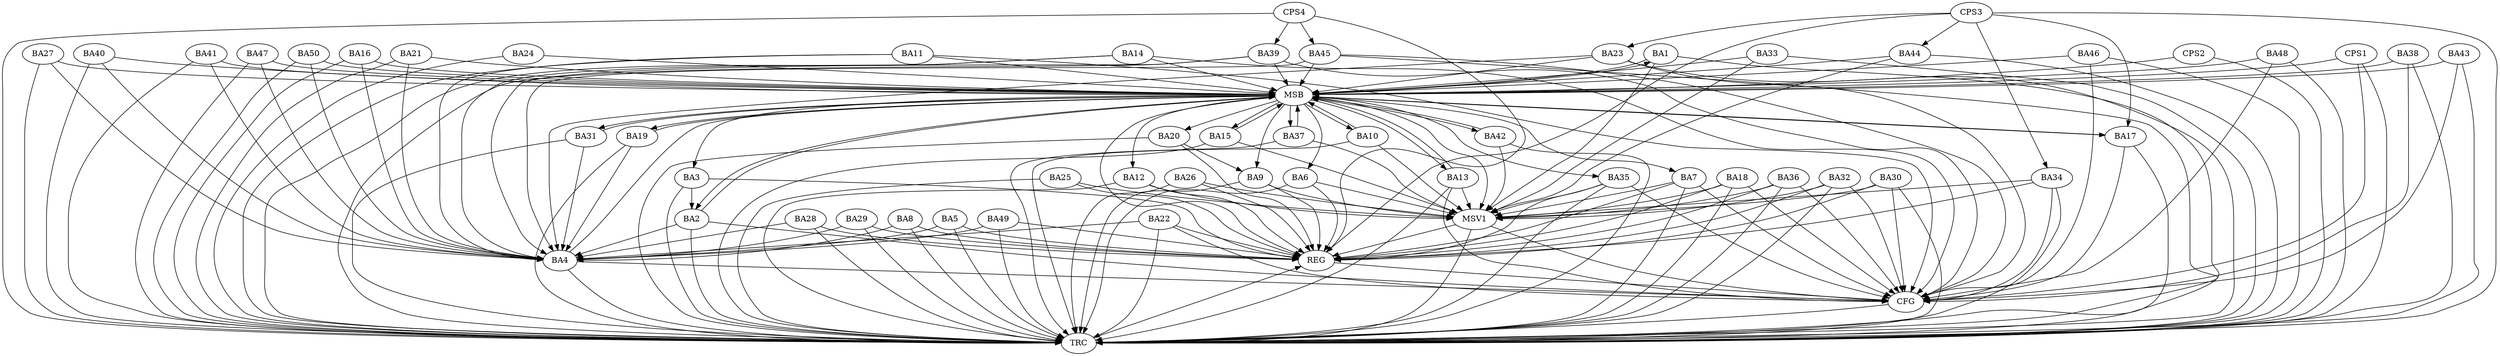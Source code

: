 strict digraph G {
  BA1 [ label="BA1" ];
  BA2 [ label="BA2" ];
  BA3 [ label="BA3" ];
  BA4 [ label="BA4" ];
  BA5 [ label="BA5" ];
  BA6 [ label="BA6" ];
  BA7 [ label="BA7" ];
  BA8 [ label="BA8" ];
  BA9 [ label="BA9" ];
  BA10 [ label="BA10" ];
  BA11 [ label="BA11" ];
  BA12 [ label="BA12" ];
  BA13 [ label="BA13" ];
  BA14 [ label="BA14" ];
  BA15 [ label="BA15" ];
  BA16 [ label="BA16" ];
  BA17 [ label="BA17" ];
  BA18 [ label="BA18" ];
  BA19 [ label="BA19" ];
  BA20 [ label="BA20" ];
  BA21 [ label="BA21" ];
  BA22 [ label="BA22" ];
  BA23 [ label="BA23" ];
  BA24 [ label="BA24" ];
  BA25 [ label="BA25" ];
  BA26 [ label="BA26" ];
  BA27 [ label="BA27" ];
  BA28 [ label="BA28" ];
  BA29 [ label="BA29" ];
  BA30 [ label="BA30" ];
  BA31 [ label="BA31" ];
  BA32 [ label="BA32" ];
  BA33 [ label="BA33" ];
  BA34 [ label="BA34" ];
  BA35 [ label="BA35" ];
  BA36 [ label="BA36" ];
  BA37 [ label="BA37" ];
  BA38 [ label="BA38" ];
  BA39 [ label="BA39" ];
  BA40 [ label="BA40" ];
  BA41 [ label="BA41" ];
  BA42 [ label="BA42" ];
  BA43 [ label="BA43" ];
  BA44 [ label="BA44" ];
  BA45 [ label="BA45" ];
  BA46 [ label="BA46" ];
  BA47 [ label="BA47" ];
  BA48 [ label="BA48" ];
  BA49 [ label="BA49" ];
  BA50 [ label="BA50" ];
  CPS1 [ label="CPS1" ];
  CPS2 [ label="CPS2" ];
  CPS3 [ label="CPS3" ];
  CPS4 [ label="CPS4" ];
  REG [ label="REG" ];
  MSB [ label="MSB" ];
  CFG [ label="CFG" ];
  TRC [ label="TRC" ];
  MSV1 [ label="MSV1" ];
  BA3 -> BA2;
  BA20 -> BA9;
  CPS3 -> BA23;
  CPS3 -> BA34;
  CPS3 -> BA17;
  CPS3 -> BA44;
  CPS4 -> BA45;
  CPS4 -> BA39;
  BA3 -> REG;
  BA5 -> REG;
  BA6 -> REG;
  BA7 -> REG;
  BA8 -> REG;
  BA9 -> REG;
  BA12 -> REG;
  BA18 -> REG;
  BA20 -> REG;
  BA22 -> REG;
  BA25 -> REG;
  BA26 -> REG;
  BA28 -> REG;
  BA29 -> REG;
  BA30 -> REG;
  BA32 -> REG;
  BA34 -> REG;
  BA35 -> REG;
  BA36 -> REG;
  BA49 -> REG;
  CPS3 -> REG;
  CPS4 -> REG;
  BA1 -> MSB;
  MSB -> BA2;
  MSB -> REG;
  BA2 -> MSB;
  MSB -> BA1;
  BA4 -> MSB;
  MSB -> BA3;
  BA10 -> MSB;
  BA11 -> MSB;
  BA13 -> MSB;
  BA14 -> MSB;
  MSB -> BA10;
  BA15 -> MSB;
  MSB -> BA12;
  BA16 -> MSB;
  BA17 -> MSB;
  MSB -> BA13;
  BA19 -> MSB;
  MSB -> BA17;
  BA21 -> MSB;
  MSB -> BA6;
  BA23 -> MSB;
  BA24 -> MSB;
  MSB -> BA15;
  BA27 -> MSB;
  MSB -> BA9;
  BA31 -> MSB;
  BA33 -> MSB;
  BA37 -> MSB;
  BA38 -> MSB;
  MSB -> BA20;
  BA39 -> MSB;
  BA40 -> MSB;
  MSB -> BA19;
  BA41 -> MSB;
  BA42 -> MSB;
  MSB -> BA35;
  BA43 -> MSB;
  BA44 -> MSB;
  MSB -> BA37;
  BA45 -> MSB;
  MSB -> BA42;
  BA46 -> MSB;
  BA47 -> MSB;
  BA48 -> MSB;
  BA50 -> MSB;
  CPS1 -> MSB;
  MSB -> BA31;
  CPS2 -> MSB;
  MSB -> BA7;
  BA2 -> CFG;
  BA43 -> CFG;
  BA46 -> CFG;
  BA17 -> CFG;
  BA18 -> CFG;
  BA30 -> CFG;
  CPS1 -> CFG;
  BA7 -> CFG;
  BA34 -> CFG;
  BA11 -> CFG;
  BA39 -> CFG;
  BA23 -> CFG;
  BA36 -> CFG;
  BA35 -> CFG;
  BA13 -> CFG;
  BA14 -> CFG;
  BA45 -> CFG;
  BA4 -> CFG;
  BA22 -> CFG;
  BA48 -> CFG;
  BA38 -> CFG;
  BA32 -> CFG;
  REG -> CFG;
  BA1 -> TRC;
  BA2 -> TRC;
  BA3 -> TRC;
  BA4 -> TRC;
  BA5 -> TRC;
  BA6 -> TRC;
  BA7 -> TRC;
  BA8 -> TRC;
  BA9 -> TRC;
  BA10 -> TRC;
  BA11 -> TRC;
  BA12 -> TRC;
  BA13 -> TRC;
  BA14 -> TRC;
  BA15 -> TRC;
  BA16 -> TRC;
  BA17 -> TRC;
  BA18 -> TRC;
  BA19 -> TRC;
  BA20 -> TRC;
  BA21 -> TRC;
  BA22 -> TRC;
  BA23 -> TRC;
  BA24 -> TRC;
  BA25 -> TRC;
  BA26 -> TRC;
  BA27 -> TRC;
  BA28 -> TRC;
  BA29 -> TRC;
  BA30 -> TRC;
  BA31 -> TRC;
  BA32 -> TRC;
  BA33 -> TRC;
  BA34 -> TRC;
  BA35 -> TRC;
  BA36 -> TRC;
  BA37 -> TRC;
  BA38 -> TRC;
  BA39 -> TRC;
  BA40 -> TRC;
  BA41 -> TRC;
  BA42 -> TRC;
  BA43 -> TRC;
  BA44 -> TRC;
  BA45 -> TRC;
  BA46 -> TRC;
  BA47 -> TRC;
  BA48 -> TRC;
  BA49 -> TRC;
  BA50 -> TRC;
  CPS1 -> TRC;
  CPS2 -> TRC;
  CPS3 -> TRC;
  CPS4 -> TRC;
  CFG -> TRC;
  TRC -> REG;
  BA45 -> BA4;
  BA14 -> BA4;
  BA2 -> BA4;
  BA39 -> BA4;
  BA22 -> BA4;
  BA50 -> BA4;
  BA29 -> BA4;
  BA31 -> BA4;
  BA5 -> BA4;
  BA21 -> BA4;
  BA40 -> BA4;
  BA8 -> BA4;
  BA47 -> BA4;
  BA49 -> BA4;
  BA28 -> BA4;
  BA16 -> BA4;
  BA11 -> BA4;
  BA41 -> BA4;
  BA19 -> BA4;
  BA27 -> BA4;
  BA23 -> BA4;
  BA6 -> MSV1;
  BA7 -> MSV1;
  BA12 -> MSV1;
  BA32 -> MSV1;
  BA34 -> MSV1;
  BA36 -> MSV1;
  MSB -> MSV1;
  BA1 -> MSV1;
  BA13 -> MSV1;
  BA18 -> MSV1;
  BA30 -> MSV1;
  BA44 -> MSV1;
  BA15 -> MSV1;
  BA33 -> MSV1;
  BA25 -> MSV1;
  BA26 -> MSV1;
  BA9 -> MSV1;
  BA35 -> MSV1;
  BA10 -> MSV1;
  BA37 -> MSV1;
  BA42 -> MSV1;
  MSV1 -> REG;
  MSV1 -> TRC;
  MSV1 -> CFG;
}

